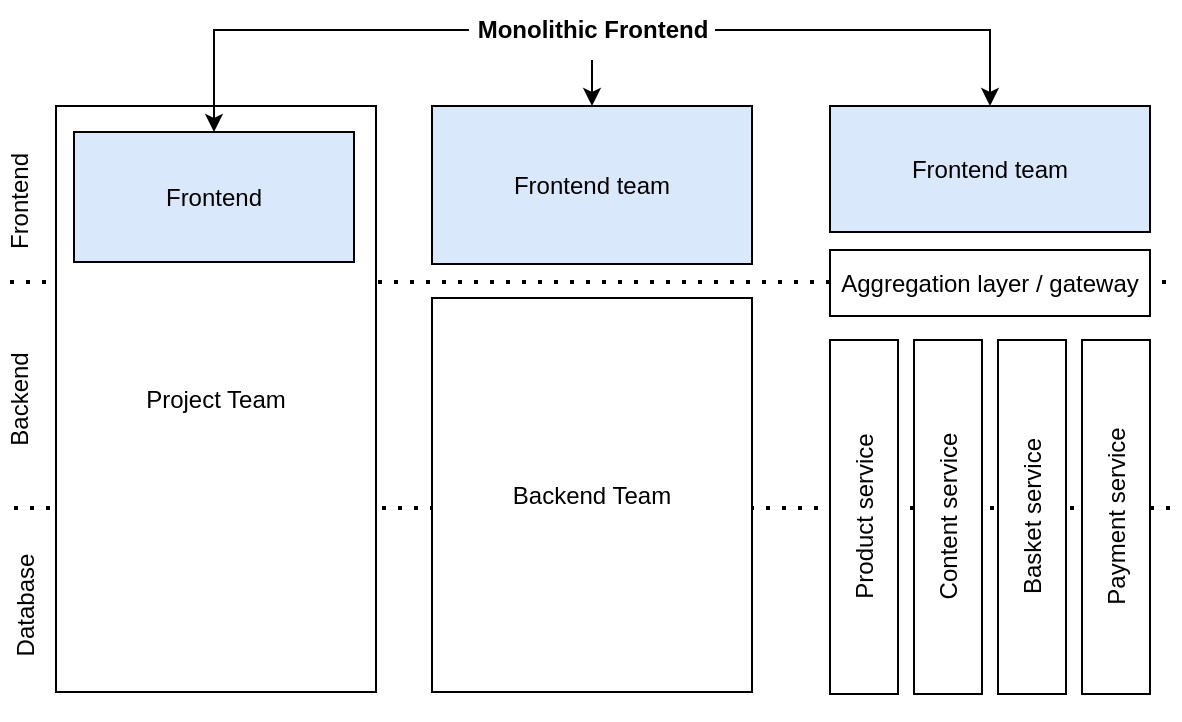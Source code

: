 <mxfile version="16.5.6" type="onedrive"><diagram id="f4qwXpb_iTDc-PBDO2Fq" name="Page-1"><mxGraphModel dx="1422" dy="734" grid="0" gridSize="10" guides="1" tooltips="1" connect="1" arrows="1" fold="1" page="1" pageScale="1" pageWidth="600" pageHeight="365" math="0" shadow="0"><root><mxCell id="0"/><mxCell id="1" parent="0"/><mxCell id="1IaSCYyqvYYPet_a3Yve-3" value="" style="endArrow=none;dashed=1;html=1;dashPattern=1 3;strokeWidth=2;rounded=0;" edge="1" parent="1"><mxGeometry width="50" height="50" relative="1" as="geometry"><mxPoint x="9" y="145" as="sourcePoint"/><mxPoint x="592" y="145" as="targetPoint"/></mxGeometry></mxCell><mxCell id="1IaSCYyqvYYPet_a3Yve-4" value="" style="endArrow=none;dashed=1;html=1;dashPattern=1 3;strokeWidth=2;rounded=0;" edge="1" parent="1"><mxGeometry width="50" height="50" relative="1" as="geometry"><mxPoint x="11" y="258" as="sourcePoint"/><mxPoint x="592" y="258" as="targetPoint"/></mxGeometry></mxCell><mxCell id="1IaSCYyqvYYPet_a3Yve-5" value="Frontend team" style="rounded=0;whiteSpace=wrap;html=1;fillColor=#DAE8FC;" vertex="1" parent="1"><mxGeometry x="220" y="57" width="160" height="79" as="geometry"/></mxCell><mxCell id="1IaSCYyqvYYPet_a3Yve-6" value="Frontend team" style="rounded=0;whiteSpace=wrap;html=1;fillColor=#DAE8FC;" vertex="1" parent="1"><mxGeometry x="419" y="57" width="160" height="63" as="geometry"/></mxCell><mxCell id="1IaSCYyqvYYPet_a3Yve-7" value="Aggregation layer / gateway" style="rounded=0;whiteSpace=wrap;html=1;fillColor=#FFFFFF;" vertex="1" parent="1"><mxGeometry x="419" y="129" width="160" height="33" as="geometry"/></mxCell><mxCell id="1IaSCYyqvYYPet_a3Yve-8" value="Backend Team" style="rounded=0;whiteSpace=wrap;html=1;" vertex="1" parent="1"><mxGeometry x="220" y="153" width="160" height="197" as="geometry"/></mxCell><mxCell id="1IaSCYyqvYYPet_a3Yve-9" value="" style="rounded=0;whiteSpace=wrap;html=1;" vertex="1" parent="1"><mxGeometry x="419" y="174" width="34" height="177" as="geometry"/></mxCell><mxCell id="1IaSCYyqvYYPet_a3Yve-14" value="" style="rounded=0;whiteSpace=wrap;html=1;" vertex="1" parent="1"><mxGeometry x="461" y="174" width="34" height="177" as="geometry"/></mxCell><mxCell id="1IaSCYyqvYYPet_a3Yve-15" value="" style="rounded=0;whiteSpace=wrap;html=1;" vertex="1" parent="1"><mxGeometry x="503" y="174" width="34" height="177" as="geometry"/></mxCell><mxCell id="1IaSCYyqvYYPet_a3Yve-16" value="" style="rounded=0;whiteSpace=wrap;html=1;" vertex="1" parent="1"><mxGeometry x="545" y="174" width="34" height="177" as="geometry"/></mxCell><mxCell id="1IaSCYyqvYYPet_a3Yve-17" value="Product service" style="text;html=1;strokeColor=none;fillColor=none;align=center;verticalAlign=middle;whiteSpace=wrap;rounded=0;rotation=-90;" vertex="1" parent="1"><mxGeometry x="378.5" y="254" width="115" height="17" as="geometry"/></mxCell><mxCell id="1IaSCYyqvYYPet_a3Yve-20" value="Content service" style="text;html=1;strokeColor=none;fillColor=none;align=center;verticalAlign=middle;whiteSpace=wrap;rounded=0;rotation=-90;" vertex="1" parent="1"><mxGeometry x="420.5" y="254" width="115" height="17" as="geometry"/></mxCell><mxCell id="1IaSCYyqvYYPet_a3Yve-21" value="Basket service" style="text;html=1;strokeColor=none;fillColor=none;align=center;verticalAlign=middle;whiteSpace=wrap;rounded=0;rotation=-90;" vertex="1" parent="1"><mxGeometry x="462.5" y="254" width="115" height="17" as="geometry"/></mxCell><mxCell id="1IaSCYyqvYYPet_a3Yve-22" value="Payment service" style="text;html=1;strokeColor=none;fillColor=none;align=center;verticalAlign=middle;whiteSpace=wrap;rounded=0;rotation=-90;" vertex="1" parent="1"><mxGeometry x="504.5" y="254" width="115" height="17" as="geometry"/></mxCell><mxCell id="1IaSCYyqvYYPet_a3Yve-23" value="Backend" style="text;html=1;strokeColor=none;fillColor=none;align=center;verticalAlign=middle;whiteSpace=wrap;rounded=0;rotation=-90;" vertex="1" parent="1"><mxGeometry x="-44" y="195" width="115" height="17" as="geometry"/></mxCell><mxCell id="1IaSCYyqvYYPet_a3Yve-24" value="Database" style="text;html=1;strokeColor=none;fillColor=none;align=center;verticalAlign=middle;whiteSpace=wrap;rounded=0;rotation=-90;" vertex="1" parent="1"><mxGeometry x="-41" y="298" width="115" height="17" as="geometry"/></mxCell><mxCell id="1IaSCYyqvYYPet_a3Yve-25" value="Frontend" style="text;html=1;strokeColor=none;fillColor=none;align=center;verticalAlign=middle;whiteSpace=wrap;rounded=0;rotation=-90;" vertex="1" parent="1"><mxGeometry x="-44" y="96" width="115" height="17" as="geometry"/></mxCell><mxCell id="1IaSCYyqvYYPet_a3Yve-1" value="Project Team" style="rounded=0;whiteSpace=wrap;html=1;" vertex="1" parent="1"><mxGeometry x="32" y="57" width="160" height="293" as="geometry"/></mxCell><mxCell id="1IaSCYyqvYYPet_a3Yve-2" value="Frontend" style="rounded=0;whiteSpace=wrap;html=1;fillColor=#DAE8FC;" vertex="1" parent="1"><mxGeometry x="41" y="70" width="140" height="65" as="geometry"/></mxCell><mxCell id="1IaSCYyqvYYPet_a3Yve-27" style="edgeStyle=orthogonalEdgeStyle;rounded=0;orthogonalLoop=1;jettySize=auto;html=1;entryX=0.5;entryY=0;entryDx=0;entryDy=0;" edge="1" parent="1" source="1IaSCYyqvYYPet_a3Yve-26" target="1IaSCYyqvYYPet_a3Yve-5"><mxGeometry relative="1" as="geometry"/></mxCell><mxCell id="1IaSCYyqvYYPet_a3Yve-28" style="edgeStyle=orthogonalEdgeStyle;rounded=0;orthogonalLoop=1;jettySize=auto;html=1;entryX=0.5;entryY=0;entryDx=0;entryDy=0;" edge="1" parent="1" source="1IaSCYyqvYYPet_a3Yve-26" target="1IaSCYyqvYYPet_a3Yve-6"><mxGeometry relative="1" as="geometry"/></mxCell><mxCell id="1IaSCYyqvYYPet_a3Yve-29" style="edgeStyle=orthogonalEdgeStyle;rounded=0;orthogonalLoop=1;jettySize=auto;html=1;entryX=0.5;entryY=0;entryDx=0;entryDy=0;" edge="1" parent="1" source="1IaSCYyqvYYPet_a3Yve-26" target="1IaSCYyqvYYPet_a3Yve-2"><mxGeometry relative="1" as="geometry"/></mxCell><mxCell id="1IaSCYyqvYYPet_a3Yve-26" value="&lt;b&gt;Monolithic Frontend&lt;/b&gt;" style="text;html=1;strokeColor=none;fillColor=none;align=center;verticalAlign=middle;whiteSpace=wrap;rounded=0;" vertex="1" parent="1"><mxGeometry x="238.5" y="4" width="123" height="30" as="geometry"/></mxCell></root></mxGraphModel></diagram></mxfile>